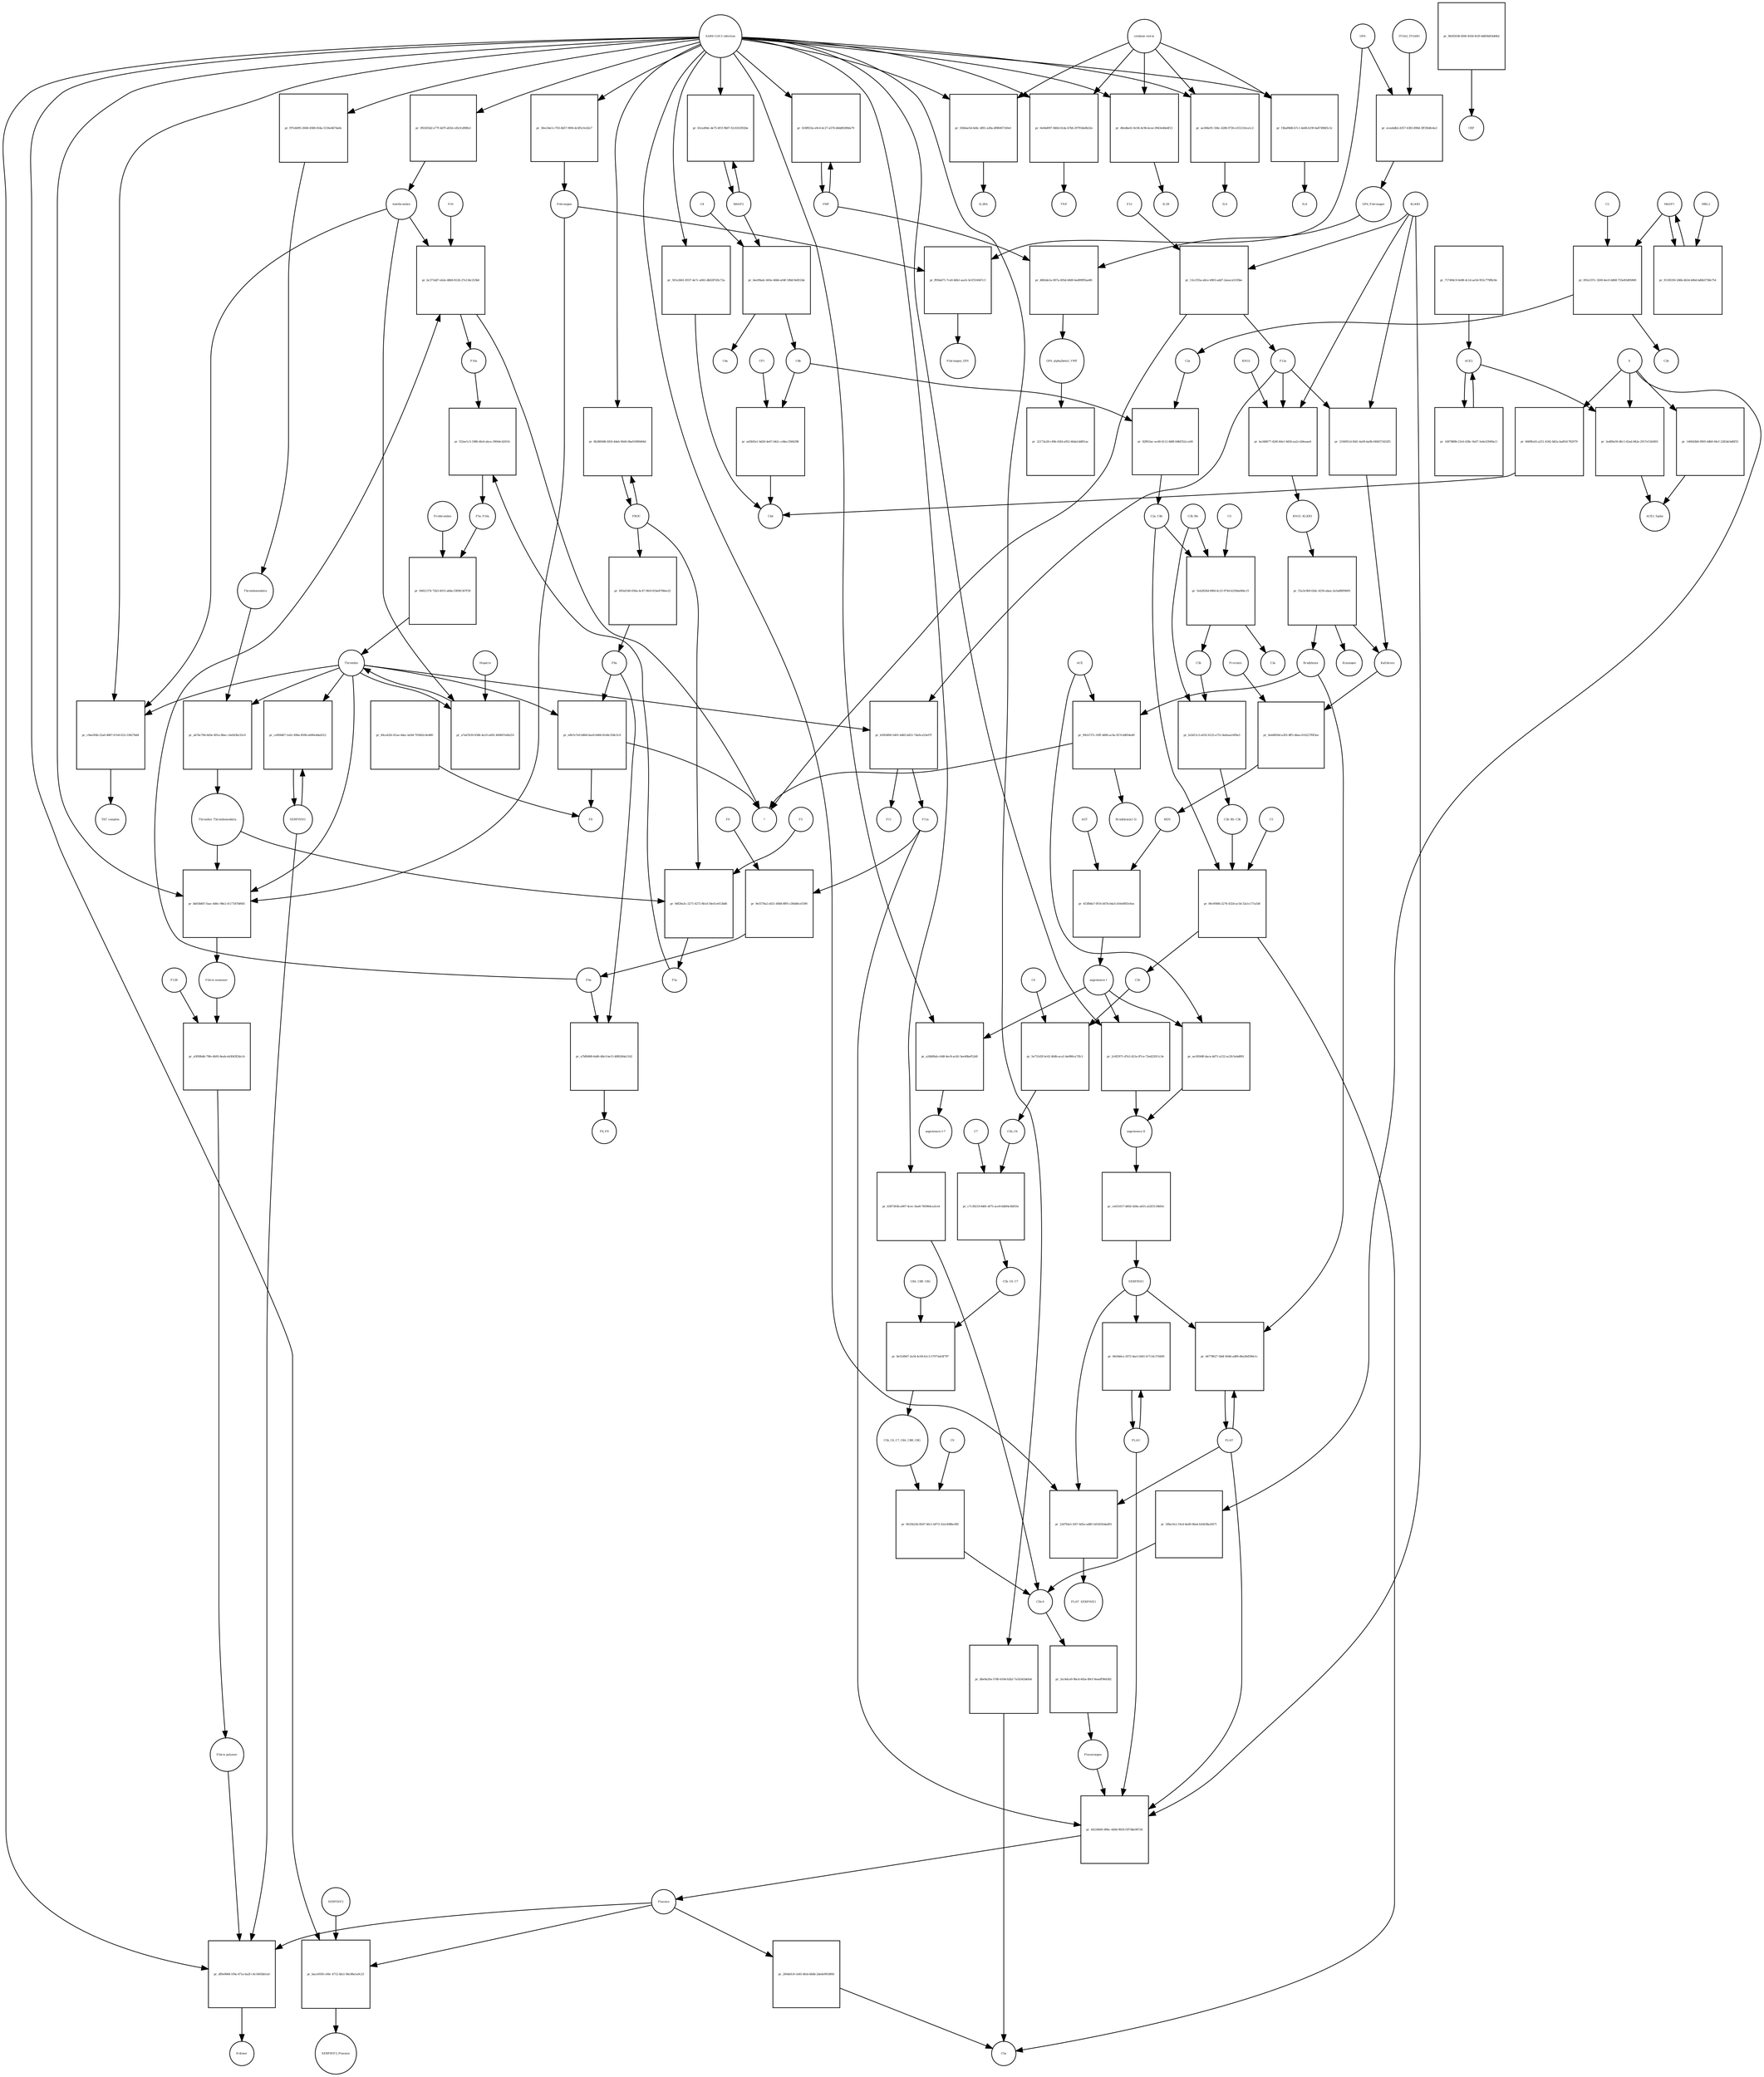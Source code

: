 strict digraph  {
C4b [annotation="", bipartite=0, cls=macromolecule, fontsize=4, label=C4b, shape=circle];
"pr_82ff63ac-ecd0-4112-8d8f-b9bf352cce00" [annotation="", bipartite=1, cls=process, fontsize=4, label="pr_82ff63ac-ecd0-4112-8d8f-b9bf352cce00", shape=square];
C2a [annotation="", bipartite=0, cls=macromolecule, fontsize=4, label=C2a, shape=circle];
C2a_C4b [annotation="", bipartite=0, cls=complex, fontsize=4, label=C2a_C4b, shape=circle];
C3b [annotation="", bipartite=0, cls=macromolecule, fontsize=4, label=C3b, shape=circle];
"pr_fa3d11c5-a032-4125-a751-4a0eaa16f9a3" [annotation="", bipartite=1, cls=process, fontsize=4, label="pr_fa3d11c5-a032-4125-a751-4a0eaa16f9a3", shape=square];
C3b_Bb [annotation="urn_miriam_pubmed_12440962|urn_miriam_brenda_3.4.21.47", bipartite=0, cls=complex, fontsize=4, label=C3b_Bb, shape=circle];
C3b_Bb_C3b [annotation="urn_miriam_pubmed_12440962|urn_miriam_brenda_34.4.21.47", bipartite=0, cls=complex, fontsize=4, label=C3b_Bb_C3b, shape=circle];
"pr_ad3fd5e1-bd26-4e67-b42c-cd4ec3566298" [annotation="", bipartite=1, cls=process, fontsize=4, label="pr_ad3fd5e1-bd26-4e67-b42c-cd4ec3566298", shape=square];
C4d [annotation="", bipartite=0, cls=macromolecule, fontsize=4, label=C4d, shape=circle];
CFI [annotation="urn_miriam_hgnc_HGNC%3A2771", bipartite=0, cls=macromolecule, fontsize=4, label=CFI, shape=circle];
"pr_49ca42fe-81ae-4dac-be9d-703062c8e480" [annotation="", bipartite=1, cls=process, fontsize=4, label="pr_49ca42fe-81ae-4dac-be9d-703062c8e480", shape=square];
F8 [annotation="urn_miriam_hgnc_HGNC%3A3546", bipartite=0, cls=macromolecule, fontsize=4, label=F8, shape=circle];
"pr_092455d2-e77f-4d7f-a83d-cd5cfcd98fa1" [annotation="", bipartite=1, cls=process, fontsize=4, label="pr_092455d2-e77f-4d7f-a83d-cd5cfcd98fa1", shape=square];
Antithrombin [annotation="urn_miriam_hgnc_HGNC%3A775", bipartite=0, cls=macromolecule, fontsize=4, label=Antithrombin, shape=circle];
"SARS-CoV-2 infection" [annotation=urn_miriam_taxonomy_2697049, bipartite=0, cls=phenotype, fontsize=4, label="SARS-CoV-2 infection", shape=circle];
S [annotation="urn_miriam_uniprot_P0DTC2|urn_miriam_uniprot_P59594", bipartite=0, cls=macromolecule, fontsize=4, label=S, shape=circle];
"pr_1400d3b8-9905-4db9-94cf-2383dcbd6f55" [annotation="", bipartite=1, cls="omitted process", fontsize=4, label="pr_1400d3b8-9905-4db9-94cf-2383dcbd6f55", shape=square];
ACE2_Spike [annotation="", bipartite=0, cls=complex, fontsize=4, label=ACE2_Spike, shape=circle];
Bradykinin [annotation="urn_miriam_obo.chebi_CHEBI%3A3165", bipartite=0, cls=macromolecule, fontsize=4, label=Bradykinin, shape=circle];
"pr_99cb737c-03ff-4d06-ac0a-927e3d854ed0" [annotation="", bipartite=1, cls=process, fontsize=4, label="pr_99cb737c-03ff-4d06-ac0a-927e3d854ed0", shape=square];
"Bradykinin(1-5)" [annotation="", bipartite=0, cls=macromolecule, fontsize=4, label="Bradykinin(1-5)", shape=circle];
"?" [annotation="", bipartite=0, cls=macromolecule, fontsize=4, label="?", shape=circle];
ACE [annotation="urn_miriam_hgnc_HGNC%3A2707", bipartite=0, cls=macromolecule, fontsize=4, label=ACE, shape=circle];
ACE2 [annotation="urn_miriam_hgnc_HGNC%3A13557", bipartite=0, cls=macromolecule, fontsize=4, label=ACE2, shape=circle];
"pr_1687888b-23c6-438c-9a07-5e6e53949a11" [annotation="", bipartite=1, cls=process, fontsize=4, label="pr_1687888b-23c6-438c-9a07-5e6e53949a11", shape=square];
"pr_3a489a59-d0c1-42ad-842e-2917e51bf493" [annotation="", bipartite=1, cls=process, fontsize=4, label="pr_3a489a59-d0c1-42ad-842e-2917e51bf493", shape=square];
"pr_717494c9-0e88-4c1d-ae54-953c779f8c8e" [annotation="", bipartite=1, cls=process, fontsize=4, label="pr_717494c9-0e88-4c1d-ae54-953c779f8c8e", shape=square];
"angiotensin I" [annotation="urn_miriam_obo.chebi_CHEBI%3A2718", bipartite=0, cls="simple chemical", fontsize=4, label="angiotensin I", shape=circle];
"pr_a24bf8ab-c648-4ec8-acb5-3ee40bef52d0" [annotation="", bipartite=1, cls=process, fontsize=4, label="pr_a24bf8ab-c648-4ec8-acb5-3ee40bef52d0", shape=square];
"angiotensin I-7" [annotation="urn_miriam_obo.chebi_CHEBI%3A55438", bipartite=0, cls="simple chemical", fontsize=4, label="angiotensin I-7", shape=circle];
"pr_6689fa43-a251-4342-b82a-ba8541782979" [annotation="", bipartite=1, cls=process, fontsize=4, label="pr_6689fa43-a251-4342-b82a-ba8541782979", shape=square];
"pr_5f8ecfe2-19cd-4ed9-96ed-b1b638a2f471" [annotation="", bipartite=1, cls=process, fontsize=4, label="pr_5f8ecfe2-19cd-4ed9-96ed-b1b638a2f471", shape=square];
"C5b-9" [annotation="", bipartite=0, cls=complex, fontsize=4, label="C5b-9", shape=circle];
"pr_9b5f2038-d56f-4556-9cf0-6d836d5440b2" [annotation="", bipartite=1, cls=process, fontsize=4, label="pr_9b5f2038-d56f-4556-9cf0-6d836d5440b2", shape=square];
CRP [annotation="urn_miriam_hgnc_HGNC%3A2367", bipartite=0, cls=macromolecule, fontsize=4, label=CRP, shape=circle];
VWF [annotation="", bipartite=0, cls=macromolecule, fontsize=4, label=VWF, shape=circle];
"pr_618f833a-e9c4-4c27-a576-b8dd9289da79" [annotation="", bipartite=1, cls=process, fontsize=4, label="pr_618f833a-e9c4-4c27-a576-b8dd9289da79", shape=square];
PROC [annotation="urn_miriam_hgnc_HGNC%3A9451", bipartite=0, cls=macromolecule, fontsize=4, label=PROC, shape=circle];
"pr_8b3869d8-fd50-4deb-90d4-0ba91899d04d" [annotation="", bipartite=1, cls=process, fontsize=4, label="pr_8b3869d8-fd50-4deb-90d4-0ba91899d04d", shape=square];
"pr_501e2661-8557-4e7c-a061-db0287d5c72a" [annotation="", bipartite=1, cls=process, fontsize=4, label="pr_501e2661-8557-4e7c-a061-db0287d5c72a", shape=square];
Plasmin [annotation="urn_miriam_hgnc_HGNC%3A9051", bipartite=0, cls=macromolecule, fontsize=4, label=Plasmin, shape=circle];
"pr_bace0595-c84c-4712-bfa1-9bc88a1a9c23" [annotation="", bipartite=1, cls=process, fontsize=4, label="pr_bace0595-c84c-4712-bfa1-9bc88a1a9c23", shape=square];
SERPINF2 [annotation="urn_miriam_hgnc_HGNC%3A9075", bipartite=0, cls=macromolecule, fontsize=4, label=SERPINF2, shape=circle];
SERPINF2_Plasmin [annotation="", bipartite=0, cls=complex, fontsize=4, label=SERPINF2_Plasmin, shape=circle];
"pr_f97eb095-2668-4588-834a-5156e4674a0e" [annotation="", bipartite=1, cls=process, fontsize=4, label="pr_f97eb095-2668-4588-834a-5156e4674a0e", shape=square];
Thrombomodulin [annotation="urn_miriam_hgnc_HGNC%3A11784", bipartite=0, cls=macromolecule, fontsize=4, label=Thrombomodulin, shape=circle];
KLKB1 [annotation=urn_miriam_hgnc_6371, bipartite=0, cls=macromolecule, fontsize=4, label=KLKB1, shape=circle];
"pr_2106951d-f0d1-4a09-ba9b-f468372432f5" [annotation="", bipartite=1, cls=process, fontsize=4, label="pr_2106951d-f0d1-4a09-ba9b-f468372432f5", shape=square];
Kallikrein [annotation=urn_miriam_hgnc_6371, bipartite=0, cls=macromolecule, fontsize=4, label=Kallikrein, shape=circle];
F12a [annotation="urn_miriam_hgnc_HGNC%3A3530", bipartite=0, cls=macromolecule, fontsize=4, label=F12a, shape=circle];
KNG1_KLKB1 [annotation=urn_miriam_pubmed_17598838, bipartite=0, cls=complex, fontsize=4, label=KNG1_KLKB1, shape=circle];
"pr_55a3c0b9-62dc-4250-abaa-2a5a88f09605" [annotation="", bipartite=1, cls=process, fontsize=4, label="pr_55a3c0b9-62dc-4250-abaa-2a5a88f09605", shape=square];
Kininogen [annotation="urn_miriam_hgnc_HGNC%3A6383", bipartite=0, cls=macromolecule, fontsize=4, label=Kininogen, shape=circle];
"pr_6387393b-a907-4cec-9ae8-785964ca3ce4" [annotation="", bipartite=1, cls=process, fontsize=4, label="pr_6387393b-a907-4cec-9ae8-785964ca3ce4", shape=square];
"pr_dbe9a20a-57d0-4184-b2b2-7a1b342defa6" [annotation="", bipartite=1, cls=process, fontsize=4, label="pr_dbe9a20a-57d0-4184-b2b2-7a1b342defa6", shape=square];
C5a [annotation="", bipartite=0, cls=macromolecule, fontsize=4, label=C5a, shape=circle];
PLAT [annotation="urn_miriam_hgnc_HGNC%3A9051", bipartite=0, cls=macromolecule, fontsize=4, label=PLAT, shape=circle];
"pr_44778627-5b6f-4046-ad89-d6a26d590e1c" [annotation="", bipartite=1, cls=process, fontsize=4, label="pr_44778627-5b6f-4046-ad89-d6a26d590e1c", shape=square];
SERPINE1 [annotation="urn_miriam_hgnc_HGNC%3A8593", bipartite=0, cls=macromolecule, fontsize=4, label=SERPINE1, shape=circle];
AGT [annotation="urn_miriam_hgnc_HGNC%3A333", bipartite=0, cls=macromolecule, fontsize=4, label=AGT, shape=circle];
"pr_453fb8a7-0f16-447b-b4a5-d16e6f83c6ea" [annotation="", bipartite=1, cls=process, fontsize=4, label="pr_453fb8a7-0f16-447b-b4a5-d16e6f83c6ea", shape=square];
REN [annotation="urn_miriam_hgnc_HGNC%3A9958", bipartite=0, cls=macromolecule, fontsize=4, label=REN, shape=circle];
C2 [annotation="urn_miriam_hgnc_HGNC%3A1248", bipartite=0, cls=macromolecule, fontsize=4, label=C2, shape=circle];
"pr_091e337c-3269-4ec0-b868-755e85d95869" [annotation="", bipartite=1, cls=process, fontsize=4, label="pr_091e337c-3269-4ec0-b868-755e85d95869", shape=square];
C2b [annotation="", bipartite=0, cls=macromolecule, fontsize=4, label=C2b, shape=circle];
MASP1 [annotation="", bipartite=0, cls=macromolecule, fontsize=4, label=MASP1, shape=circle];
MASP2 [annotation="", bipartite=0, cls=macromolecule, fontsize=4, label=MASP2, shape=circle];
"pr_63ca49dc-de75-4f1f-9b07-f2c6161f02be" [annotation="", bipartite=1, cls=process, fontsize=4, label="pr_63ca49dc-de75-4f1f-9b07-f2c6161f02be", shape=square];
"pr_911f6350-266b-4b54-b06d-bd6b3758e754" [annotation="", bipartite=1, cls=process, fontsize=4, label="pr_911f6350-266b-4b54-b06d-bd6b3758e754", shape=square];
MBL2 [annotation=urn_miriam_hgnc_6902, bipartite=0, cls=macromolecule, fontsize=4, label=MBL2, shape=circle];
F10 [annotation="urn_miriam_hgnc_HGNC%3A3528", bipartite=0, cls=macromolecule, fontsize=4, label=F10, shape=circle];
"pr_bc371dd7-eb2e-48b9-8126-27e134c253b6" [annotation="", bipartite=1, cls=process, fontsize=4, label="pr_bc371dd7-eb2e-48b9-8126-27e134c253b6", shape=square];
F10a [annotation="urn_miriam_hgnc_HGNC%3A3528", bipartite=0, cls=macromolecule, fontsize=4, label=F10a, shape=circle];
F9a [annotation="", bipartite=0, cls=macromolecule, fontsize=4, label=F9a, shape=circle];
C3 [annotation="urn_miriam_hgnc_HGNC%3A1318", bipartite=0, cls=macromolecule, fontsize=4, label=C3, shape=circle];
"pr_5eb2826d-89fd-4c23-9744-b259da06bc15" [annotation="", bipartite=1, cls=process, fontsize=4, label="pr_5eb2826d-89fd-4c23-9744-b259da06bc15", shape=square];
C3a [annotation="", bipartite=0, cls=macromolecule, fontsize=4, label=C3a, shape=circle];
Prorenin [annotation="", bipartite=0, cls=macromolecule, fontsize=4, label=Prorenin, shape=circle];
"pr_0a44859d-a303-4ff5-bbea-616227f0f3ee" [annotation="", bipartite=1, cls=process, fontsize=4, label="pr_0a44859d-a303-4ff5-bbea-616227f0f3ee", shape=square];
F8a [annotation="urn_miriam_hgnc_HGNC%3A3546", bipartite=0, cls=macromolecule, fontsize=4, label=F8a, shape=circle];
"pr_e8b7e7e0-b80d-4aa9-b066-81d4c358c5c9" [annotation="", bipartite=1, cls=process, fontsize=4, label="pr_e8b7e7e0-b80d-4aa9-b066-81d4c358c5c9", shape=square];
Thrombin [annotation="urn_miriam_hgnc_HGNC%3A3535", bipartite=0, cls=macromolecule, fontsize=4, label=Thrombin, shape=circle];
"pr_a7ab7b39-4586-4a10-a692-449607e6b210" [annotation="", bipartite=1, cls=process, fontsize=4, label="pr_a7ab7b39-4586-4a10-a692-449607e6b210", shape=square];
Heparin [annotation="urn_miriam_pubmed_708377|urn_miriam_obo.chebi_CHEBI%3A28304", bipartite=0, cls="simple chemical", fontsize=4, label=Heparin, shape=circle];
"pr_ae18568f-daca-4d71-a122-ac2fc5ebd891" [annotation="", bipartite=1, cls=process, fontsize=4, label="pr_ae18568f-daca-4d71-a122-ac2fc5ebd891", shape=square];
"angiotensin II" [annotation="urn_miriam_obo.chebi_CHEBI%3A2718", bipartite=0, cls="simple chemical", fontsize=4, label="angiotensin II", shape=circle];
PLAU [annotation="", bipartite=0, cls=macromolecule, fontsize=4, label=PLAU, shape=circle];
"pr_6fe04dce-2072-4ae3-bf41-b7114c374400" [annotation="", bipartite=1, cls=process, fontsize=4, label="pr_6fe04dce-2072-4ae3-bf41-b7114c374400", shape=square];
F12 [annotation="urn_miriam_hgnc_HGNC%3A3530", bipartite=0, cls=macromolecule, fontsize=4, label=F12, shape=circle];
"pr_13ccf55a-a8ce-4903-add7-2aeaca5195be" [annotation="", bipartite=1, cls=process, fontsize=4, label="pr_13ccf55a-a8ce-4903-add7-2aeaca5195be", shape=square];
"pr_b5954f60-5d01-4d65-bd51-74a9ca33e07f" [annotation="", bipartite=1, cls=process, fontsize=4, label="pr_b5954f60-5d01-4d65-bd51-74a9ca33e07f", shape=square];
F11 [annotation="urn_miriam_hgnc_HGNC%3A3529", bipartite=0, cls=macromolecule, fontsize=4, label=F11, shape=circle];
F11a [annotation="urn_miriam_hgnc_HGNC%3A3529", bipartite=0, cls=macromolecule, fontsize=4, label=F11a, shape=circle];
C4 [annotation="", bipartite=0, cls=macromolecule, fontsize=4, label=C4, shape=circle];
"pr_6ee09adc-665e-46b6-a04f-18bfc9e851bb" [annotation="", bipartite=1, cls=process, fontsize=4, label="pr_6ee09adc-665e-46b6-a04f-18bfc9e851bb", shape=square];
C4a [annotation="", bipartite=0, cls=macromolecule, fontsize=4, label=C4a, shape=circle];
"pr_22d7f4a5-2f47-4d5e-ad80-5d18292dad93" [annotation="", bipartite=1, cls=process, fontsize=4, label="pr_22d7f4a5-2f47-4d5e-ad80-5d18292dad93", shape=square];
PLAT_SERPINE1 [annotation=urn_miriam_pubmed_22449964, bipartite=0, cls=complex, fontsize=4, label=PLAT_SERPINE1, shape=circle];
"pr_a7bfb968-6a86-48e3-be13-48f6264a1162" [annotation="", bipartite=1, cls=process, fontsize=4, label="pr_a7bfb968-6a86-48e3-be13-48f6264a1162", shape=square];
F8_F9 [annotation=urn_miriam_pubmed_22471307, bipartite=0, cls=complex, fontsize=4, label=F8_F9, shape=circle];
"pr_f32ee1c5-1980-4fe4-abca-39044c4201fc" [annotation="", bipartite=1, cls=process, fontsize=4, label="pr_f32ee1c5-1980-4fe4-abca-39044c4201fc", shape=square];
F5a [annotation="urn_miriam_hgnc_HGNC%3A3542", bipartite=0, cls=macromolecule, fontsize=4, label=F5a, shape=circle];
F5a_F10a [annotation=urn_miriam_pubmed_2303476, bipartite=0, cls=complex, fontsize=4, label=F5a_F10a, shape=circle];
F5 [annotation="urn_miriam_hgnc_HGNC%3A3541", bipartite=0, cls=macromolecule, fontsize=4, label=F5, shape=circle];
"pr_9df26a3c-2271-4272-8b1d-54e5ce012bd6" [annotation="", bipartite=1, cls=process, fontsize=4, label="pr_9df26a3c-2271-4272-8b1d-54e5ce012bd6", shape=square];
Thrombin_Thrombomodulin [annotation="urn_miriam_pubmed_6282863|urn_miriam_taxonomy_9986", bipartite=0, cls=complex, fontsize=4, label=Thrombin_Thrombomodulin, shape=circle];
SERPINH1 [annotation="urn_miriam_hgnc_HGNC%3A1546", bipartite=0, cls=macromolecule, fontsize=4, label=SERPINH1, shape=circle];
"pr_cef69d67-1eb1-496a-859b-a600e4dad312" [annotation="", bipartite=1, cls=process, fontsize=4, label="pr_cef69d67-1eb1-496a-859b-a600e4dad312", shape=square];
Fibrinogen [annotation=urn_miriam_pubmed_19296670, bipartite=0, cls=complex, fontsize=4, label=Fibrinogen, shape=circle];
"pr_bb03b847-faac-4d6c-98e2-4117347bf665" [annotation="", bipartite=1, cls=process, fontsize=4, label="pr_bb03b847-faac-4d6c-98e2-4117347bf665", shape=square];
"Fibrin monomer" [annotation="", bipartite=0, cls=macromolecule, fontsize=4, label="Fibrin monomer", shape=circle];
C5 [annotation="urn_miriam_hgnc_HGNC%3A1331", bipartite=0, cls=macromolecule, fontsize=4, label=C5, shape=circle];
"pr_06c0f40b-2276-432d-ac5d-32a1c171a54f" [annotation="", bipartite=1, cls=process, fontsize=4, label="pr_06c0f40b-2276-432d-ac5d-32a1c171a54f", shape=square];
C5b [annotation="", bipartite=0, cls=macromolecule, fontsize=4, label=C5b, shape=circle];
"pr_5e731d3f-bc62-40db-aca1-be080ca72fc1" [annotation="", bipartite=1, cls=process, fontsize=4, label="pr_5e731d3f-bc62-40db-aca1-be080ca72fc1", shape=square];
C6 [annotation="urn_miriam_hgnc_HGNC%3A1339", bipartite=0, cls=macromolecule, fontsize=4, label=C6, shape=circle];
C5b_C6 [annotation="", bipartite=0, cls=complex, fontsize=4, label=C5b_C6, shape=circle];
"pr_c7c39219-8481-4f75-ace9-6d0f4c0bf55e" [annotation="", bipartite=1, cls=process, fontsize=4, label="pr_c7c39219-8481-4f75-ace9-6d0f4c0bf55e", shape=square];
C7 [annotation="urn_miriam_hgnc_HGNC%3A1346", bipartite=0, cls=macromolecule, fontsize=4, label=C7, shape=circle];
C5b_C6_C7 [annotation=urn_miriam_pubmed_28630159, bipartite=0, cls=complex, fontsize=4, label=C5b_C6_C7, shape=circle];
"pr_8e51d9d7-2a34-4c04-b1c3-57073ab3f797" [annotation="", bipartite=1, cls=process, fontsize=4, label="pr_8e51d9d7-2a34-4c04-b1c3-57073ab3f797", shape=square];
C8A_C8B_C8G [annotation="", bipartite=0, cls=complex, fontsize=4, label=C8A_C8B_C8G, shape=circle];
C5b_C6_C7_C8A_C8B_C8G [annotation=urn_miriam_pubmed_28630159, bipartite=0, cls=complex, fontsize=4, label=C5b_C6_C7_C8A_C8B_C8G, shape=circle];
"pr_0633b22b-85d7-46c1-b973-32a1498bc085" [annotation="", bipartite=1, cls=process, fontsize=4, label="pr_0633b22b-85d7-46c1-b973-32a1498bc085", shape=square];
C9 [annotation="urn_miriam_hgnc_HGNC%3A1358", bipartite=0, cls=macromolecule, fontsize=4, label=C9, shape=circle];
"pr_2c6f2971-d7e2-421a-87ca-72ed22011c3e" [annotation="", bipartite=1, cls=process, fontsize=4, label="pr_2c6f2971-d7e2-421a-87ca-72ed22011c3e", shape=square];
"pr_d0edbe41-8c04-4c9b-bcee-0943e4bb4f13" [annotation="", bipartite=1, cls=process, fontsize=4, label="pr_d0edbe41-8c04-4c9b-bcee-0943e4bb4f13", shape=square];
IL1B [annotation=urn_miriam_hgnc_5992, bipartite=0, cls=macromolecule, fontsize=4, label=IL1B, shape=circle];
"cytokine storm" [annotation=urn_miriam_pubmed_2504360, bipartite=0, cls=phenotype, fontsize=4, label="cytokine storm", shape=circle];
"pr_3fee34e3-c703-4b57-90f4-dc4f5c0cd2e7" [annotation="", bipartite=1, cls=process, fontsize=4, label="pr_3fee34e3-c703-4b57-90f4-dc4f5c0cd2e7", shape=square];
"pr_ae384e91-184c-4286-9726-e551216ca1c2" [annotation="", bipartite=1, cls=process, fontsize=4, label="pr_ae384e91-184c-4286-9726-e551216ca1c2", shape=square];
IL6 [annotation=urn_miriam_hgnc_6018, bipartite=0, cls=macromolecule, fontsize=4, label=IL6, shape=circle];
"pr_f3ba89d8-b7c1-4e68-b19f-6a8749bf5c3c" [annotation="", bipartite=1, cls=process, fontsize=4, label="pr_f3ba89d8-b7c1-4e68-b19f-6a8749bf5c3c", shape=square];
IL8 [annotation="urn_miriam_hgnc_HGNC%3A6025", bipartite=0, cls=macromolecule, fontsize=4, label=IL8, shape=circle];
"pr_03b6ae5d-4d4c-4f81-a28a-df86067160e1" [annotation="", bipartite=1, cls=process, fontsize=4, label="pr_03b6ae5d-4d4c-4f81-a28a-df86067160e1", shape=square];
IL2RA [annotation="urn_miriam_hgnc_HGNC%3A6008", bipartite=0, cls=macromolecule, fontsize=4, label=IL2RA, shape=circle];
Plasminogen [annotation="urn_miriam_hgnc_HGNC%3A9071", bipartite=0, cls=macromolecule, fontsize=4, label=Plasminogen, shape=circle];
"pr_44234665-89bc-440d-9920-f3f7dbe96726" [annotation="", bipartite=1, cls=process, fontsize=4, label="pr_44234665-89bc-440d-9920-f3f7dbe96726", shape=square];
"pr_c9ae5f4b-22a0-4867-b7e8-021c19427bd4" [annotation="", bipartite=1, cls=process, fontsize=4, label="pr_c9ae5f4b-22a0-4867-b7e8-021c19427bd4", shape=square];
"TAT complex" [annotation=urn_miriam_pubmed_22930518, bipartite=0, cls=complex, fontsize=4, label="TAT complex", shape=circle];
Prothrombin [annotation="urn_miriam_hgnc_HGNC%3A3535", bipartite=0, cls=macromolecule, fontsize=4, label=Prothrombin, shape=circle];
"pr_00621374-72b3-4915-a8da-f3f081367f39" [annotation="", bipartite=1, cls=process, fontsize=4, label="pr_00621374-72b3-4915-a8da-f3f081367f39", shape=square];
"pr_693af340-656a-4c47-9fe9-81be8768ee22" [annotation="", bipartite=1, cls=process, fontsize=4, label="pr_693af340-656a-4c47-9fe9-81be8768ee22", shape=square];
"pr_ce631017-d602-428a-a815-a52f3119b05c" [annotation="", bipartite=1, cls=process, fontsize=4, label="pr_ce631017-d602-428a-a815-a52f3119b05c", shape=square];
"pr_ab7bc784-bd3e-491a-8bec-c6efd3bc55c0" [annotation="", bipartite=1, cls=process, fontsize=4, label="pr_ab7bc784-bd3e-491a-8bec-c6efd3bc55c0", shape=square];
F9 [annotation="urn_miriam_hgnc_HGNC%3A35531", bipartite=0, cls=macromolecule, fontsize=4, label=F9, shape=circle];
"pr_9e5570a2-a021-40b8-8ff0-c26b48ce5590" [annotation="", bipartite=1, cls=process, fontsize=4, label="pr_9e5570a2-a021-40b8-8ff0-c26b48ce5590", shape=square];
"pr_ba348677-426f-40e1-9d56-ea2ccb9eaae4" [annotation="", bipartite=1, cls=process, fontsize=4, label="pr_ba348677-426f-40e1-9d56-ea2ccb9eaae4", shape=square];
KNG1 [annotation="urn_miriam_hgnc.symbol_6383", bipartite=0, cls=macromolecule, fontsize=4, label=KNG1, shape=circle];
"pr_3a14dca9-9bcd-445a-89cf-8eaeff964382" [annotation="", bipartite=1, cls=process, fontsize=4, label="pr_3a14dca9-9bcd-445a-89cf-8eaeff964382", shape=square];
"pr_260defc8-cb45-4feb-b8db-2dede9934f60" [annotation="", bipartite=1, cls=process, fontsize=4, label="pr_260defc8-cb45-4feb-b8db-2dede9934f60", shape=square];
"pr_0e64d097-9d0d-41da-b7b6-29793de8b32e" [annotation="", bipartite=1, cls=process, fontsize=4, label="pr_0e64d097-9d0d-41da-b7b6-29793de8b32e", shape=square];
TNF [annotation=urn_miriam_hgnc_11892, bipartite=0, cls=macromolecule, fontsize=4, label=TNF, shape=circle];
"pr_a5f00b4b-79fe-4b93-8eab-eb3043f2dccb" [annotation="", bipartite=1, cls=process, fontsize=4, label="pr_a5f00b4b-79fe-4b93-8eab-eb3043f2dccb", shape=square];
"Fibrin polymer" [annotation="", bipartite=0, cls=macromolecule, fontsize=4, label="Fibrin polymer", shape=circle];
F13B [annotation="", bipartite=0, cls=macromolecule, fontsize=4, label=F13B, shape=circle];
"pr_df0e9668-1f9a-471a-ba2f-c4c5465bb1a0" [annotation="", bipartite=1, cls=process, fontsize=4, label="pr_df0e9668-1f9a-471a-ba2f-c4c5465bb1a0", shape=square];
"D-dimer" [annotation=urn_miriam_pubmed_19008457, bipartite=0, cls=macromolecule, fontsize=4, label="D-dimer", shape=circle];
GP6_alpha2beta1_VWF [annotation="", bipartite=0, cls=complex, fontsize=4, label=GP6_alpha2beta1_VWF, shape=circle];
"pr_22173e28-c49b-43fd-a952-46da1ddf61ac" [annotation="", bipartite=1, cls="omitted process", fontsize=4, label="pr_22173e28-c49b-43fd-a952-46da1ddf61ac", shape=square];
GP6 [annotation=urn_miriam_hgnc_14388, bipartite=0, cls=macromolecule, fontsize=4, label=GP6, shape=circle];
"pr_eceabdb2-d357-4383-898d-3ff1fb4fe4a3" [annotation="", bipartite=1, cls=process, fontsize=4, label="pr_eceabdb2-d357-4383-898d-3ff1fb4fe4a3", shape=square];
ITGA2_ITGAB1 [annotation="urn_miriam_intact_EBI-16428357", bipartite=0, cls=complex, fontsize=4, label=ITGA2_ITGAB1, shape=circle];
GP6_Fibrinogen [annotation="", bipartite=0, cls=complex, fontsize=4, label=GP6_Fibrinogen, shape=circle];
"pr_48b5de1a-007a-495d-b9d9-bed99f95ae80" [annotation="", bipartite=1, cls=process, fontsize=4, label="pr_48b5de1a-007a-495d-b9d9-bed99f95ae80", shape=square];
"pr_ff00a671-7ce0-46b1-aacb-3e1f316047c3" [annotation="", bipartite=1, cls=process, fontsize=4, label="pr_ff00a671-7ce0-46b1-aacb-3e1f316047c3", shape=square];
Fibrinogen_GP6 [annotation=urn_miriam_pubmed_19296670, bipartite=0, cls=complex, fontsize=4, label=Fibrinogen_GP6, shape=circle];
C4b -> "pr_82ff63ac-ecd0-4112-8d8f-b9bf352cce00"  [annotation="", interaction_type=consumption];
C4b -> "pr_ad3fd5e1-bd26-4e67-b42c-cd4ec3566298"  [annotation="", interaction_type=consumption];
"pr_82ff63ac-ecd0-4112-8d8f-b9bf352cce00" -> C2a_C4b  [annotation="", interaction_type=production];
C2a -> "pr_82ff63ac-ecd0-4112-8d8f-b9bf352cce00"  [annotation="", interaction_type=consumption];
C2a_C4b -> "pr_5eb2826d-89fd-4c23-9744-b259da06bc15"  [annotation=urn_miriam_pubmed_12440962, interaction_type=catalysis];
C2a_C4b -> "pr_06c0f40b-2276-432d-ac5d-32a1c171a54f"  [annotation=urn_miriam_pubmed_28630159, interaction_type=catalysis];
C3b -> "pr_fa3d11c5-a032-4125-a751-4a0eaa16f9a3"  [annotation="", interaction_type=consumption];
"pr_fa3d11c5-a032-4125-a751-4a0eaa16f9a3" -> C3b_Bb_C3b  [annotation="", interaction_type=production];
C3b_Bb -> "pr_fa3d11c5-a032-4125-a751-4a0eaa16f9a3"  [annotation="", interaction_type=consumption];
C3b_Bb -> "pr_5eb2826d-89fd-4c23-9744-b259da06bc15"  [annotation=urn_miriam_pubmed_12440962, interaction_type=catalysis];
C3b_Bb_C3b -> "pr_06c0f40b-2276-432d-ac5d-32a1c171a54f"  [annotation=urn_miriam_pubmed_28630159, interaction_type=catalysis];
"pr_ad3fd5e1-bd26-4e67-b42c-cd4ec3566298" -> C4d  [annotation="", interaction_type=production];
CFI -> "pr_ad3fd5e1-bd26-4e67-b42c-cd4ec3566298"  [annotation=urn_miriam_pubmed_19362461, interaction_type=catalysis];
"pr_49ca42fe-81ae-4dac-be9d-703062c8e480" -> F8  [annotation="", interaction_type=production];
"pr_092455d2-e77f-4d7f-a83d-cd5cfcd98fa1" -> Antithrombin  [annotation="", interaction_type=production];
Antithrombin -> "pr_bc371dd7-eb2e-48b9-8126-27e134c253b6"  [annotation="urn_miriam_pubmed_11551226|urn_miriam_pubmed_15853774", interaction_type=inhibition];
Antithrombin -> "pr_a7ab7b39-4586-4a10-a692-449607e6b210"  [annotation=urn_miriam_pubmed_15853774, interaction_type=inhibition];
Antithrombin -> "pr_c9ae5f4b-22a0-4867-b7e8-021c19427bd4"  [annotation="", interaction_type=consumption];
"SARS-CoV-2 infection" -> "pr_092455d2-e77f-4d7f-a83d-cd5cfcd98fa1"  [annotation=urn_miriam_pubmed_32302438, interaction_type="necessary stimulation"];
"SARS-CoV-2 infection" -> "pr_a24bf8ab-c648-4ec8-acb5-3ee40bef52d0"  [annotation=urn_miriam_pubmed_23392115, interaction_type=inhibition];
"SARS-CoV-2 infection" -> "pr_618f833a-e9c4-4c27-a576-b8dd9289da79"  [annotation=urn_miriam_pubmed_32367170, interaction_type="necessary stimulation"];
"SARS-CoV-2 infection" -> "pr_8b3869d8-fd50-4deb-90d4-0ba91899d04d"  [annotation=urn_miriam_pubmed_32302438, interaction_type="necessary stimulation"];
"SARS-CoV-2 infection" -> "pr_501e2661-8557-4e7c-a061-db0287d5c72a"  [annotation=urn_miriam_pubmed_32299776, interaction_type=stimulation];
"SARS-CoV-2 infection" -> "pr_bace0595-c84c-4712-bfa1-9bc88a1a9c23"  [annotation="urn_miriam_pubmed_2437112|urn_miriam_doi_10.1101%2F2020.04.25.20077842", interaction_type=stimulation];
"SARS-CoV-2 infection" -> "pr_f97eb095-2668-4588-834a-5156e4674a0e"  [annotation="urn_miriam_doi_10.1101%2F2020.04.25.20077842", interaction_type="necessary stimulation"];
"SARS-CoV-2 infection" -> "pr_6387393b-a907-4cec-9ae8-785964ca3ce4"  [annotation=urn_miriam_pmc_PMC7260598, interaction_type="necessary stimulation"];
"SARS-CoV-2 infection" -> "pr_dbe9a20a-57d0-4184-b2b2-7a1b342defa6"  [annotation=urn_miriam_pmc_PMC7260598, interaction_type="necessary stimulation"];
"SARS-CoV-2 infection" -> "pr_63ca49dc-de75-4f1f-9b07-f2c6161f02be"  [annotation="urn_miriam_pubmed_11290788|urn_miriam_pubmed_32299776", interaction_type=stimulation];
"SARS-CoV-2 infection" -> "pr_22d7f4a5-2f47-4d5e-ad80-5d18292dad93"  [annotation="urn_miriam_pubmed_22449964|urn_miriam_doi_10.1101%2F2020.04.25.20077842", interaction_type="necessary stimulation"];
"SARS-CoV-2 infection" -> "pr_bb03b847-faac-4d6c-98e2-4117347bf665"  [annotation="urn_miriam_pubmed_6282863|urn_miriam_pubmed_28228446|urn_miriam_pubmed_2117226", interaction_type="necessary stimulation"];
"SARS-CoV-2 infection" -> "pr_2c6f2971-d7e2-421a-87ca-72ed22011c3e"  [annotation=urn_miriam_pubmed_32048163, interaction_type=catalysis];
"SARS-CoV-2 infection" -> "pr_d0edbe41-8c04-4c9b-bcee-0943e4bb4f13"  [annotation=urn_miriam_pubmed_32171193, interaction_type=stimulation];
"SARS-CoV-2 infection" -> "pr_3fee34e3-c703-4b57-90f4-dc4f5c0cd2e7"  [annotation="", interaction_type=consumption];
"SARS-CoV-2 infection" -> "pr_ae384e91-184c-4286-9726-e551216ca1c2"  [annotation=urn_miriam_pubmed_32286245, interaction_type=stimulation];
"SARS-CoV-2 infection" -> "pr_f3ba89d8-b7c1-4e68-b19f-6a8749bf5c3c"  [annotation=urn_miriam_pubmed_32286245, interaction_type=stimulation];
"SARS-CoV-2 infection" -> "pr_03b6ae5d-4d4c-4f81-a28a-df86067160e1"  [annotation=urn_miriam_pubmed_32286245, interaction_type=stimulation];
"SARS-CoV-2 infection" -> "pr_c9ae5f4b-22a0-4867-b7e8-021c19427bd4"  [annotation="urn_miriam_pubmed_22930518|urn_miriam_doi_10.1101%2F2020.04.25.20077842", interaction_type="necessary stimulation"];
"SARS-CoV-2 infection" -> "pr_0e64d097-9d0d-41da-b7b6-29793de8b32e"  [annotation=urn_miriam_pubmed_32504360, interaction_type=stimulation];
"SARS-CoV-2 infection" -> "pr_df0e9668-1f9a-471a-ba2f-c4c5465bb1a0"  [annotation="urn_miriam_pubmed_29096812|urn_miriam_pubmed_10574983|urn_miriam_pubmed_32172226", interaction_type="necessary stimulation"];
S -> "pr_1400d3b8-9905-4db9-94cf-2383dcbd6f55"  [annotation="", interaction_type=consumption];
S -> "pr_3a489a59-d0c1-42ad-842e-2917e51bf493"  [annotation="", interaction_type=consumption];
S -> "pr_6689fa43-a251-4342-b82a-ba8541782979"  [annotation="", interaction_type=consumption];
S -> "pr_5f8ecfe2-19cd-4ed9-96ed-b1b638a2f471"  [annotation="", interaction_type=consumption];
"pr_1400d3b8-9905-4db9-94cf-2383dcbd6f55" -> ACE2_Spike  [annotation="", interaction_type=production];
Bradykinin -> "pr_99cb737c-03ff-4d06-ac0a-927e3d854ed0"  [annotation="", interaction_type=consumption];
Bradykinin -> "pr_44778627-5b6f-4046-ad89-d6a26d590e1c"  [annotation="urn_miriam_pubmed_10373228|urn_miriam_pubmed_2769655", interaction_type=catalysis];
"pr_99cb737c-03ff-4d06-ac0a-927e3d854ed0" -> "Bradykinin(1-5)"  [annotation="", interaction_type=production];
"pr_99cb737c-03ff-4d06-ac0a-927e3d854ed0" -> "?"  [annotation="", interaction_type=production];
ACE -> "pr_99cb737c-03ff-4d06-ac0a-927e3d854ed0"  [annotation=urn_miriam_pubmed_10969042, interaction_type=catalysis];
ACE -> "pr_ae18568f-daca-4d71-a122-ac2fc5ebd891"  [annotation="urn_miriam_taxonomy_9606|urn_miriam_pubmed_190881|urn_miriam_pubmed_10969042", interaction_type=catalysis];
ACE2 -> "pr_1687888b-23c6-438c-9a07-5e6e53949a11"  [annotation="", interaction_type=consumption];
ACE2 -> "pr_3a489a59-d0c1-42ad-842e-2917e51bf493"  [annotation="", interaction_type=consumption];
"pr_1687888b-23c6-438c-9a07-5e6e53949a11" -> ACE2  [annotation="", interaction_type=production];
"pr_3a489a59-d0c1-42ad-842e-2917e51bf493" -> ACE2_Spike  [annotation="", interaction_type=production];
"pr_717494c9-0e88-4c1d-ae54-953c779f8c8e" -> ACE2  [annotation="", interaction_type=production];
"angiotensin I" -> "pr_a24bf8ab-c648-4ec8-acb5-3ee40bef52d0"  [annotation="", interaction_type=consumption];
"angiotensin I" -> "pr_ae18568f-daca-4d71-a122-ac2fc5ebd891"  [annotation="", interaction_type=consumption];
"angiotensin I" -> "pr_2c6f2971-d7e2-421a-87ca-72ed22011c3e"  [annotation="", interaction_type=consumption];
"pr_a24bf8ab-c648-4ec8-acb5-3ee40bef52d0" -> "angiotensin I-7"  [annotation="", interaction_type=production];
"pr_6689fa43-a251-4342-b82a-ba8541782979" -> C4d  [annotation="", interaction_type=production];
"pr_5f8ecfe2-19cd-4ed9-96ed-b1b638a2f471" -> "C5b-9"  [annotation="", interaction_type=production];
"C5b-9" -> "pr_3a14dca9-9bcd-445a-89cf-8eaeff964382"  [annotation="", interaction_type=consumption];
"pr_9b5f2038-d56f-4556-9cf0-6d836d5440b2" -> CRP  [annotation="", interaction_type=production];
VWF -> "pr_618f833a-e9c4-4c27-a576-b8dd9289da79"  [annotation="", interaction_type=consumption];
VWF -> "pr_48b5de1a-007a-495d-b9d9-bed99f95ae80"  [annotation="", interaction_type=consumption];
"pr_618f833a-e9c4-4c27-a576-b8dd9289da79" -> VWF  [annotation="", interaction_type=production];
PROC -> "pr_8b3869d8-fd50-4deb-90d4-0ba91899d04d"  [annotation="", interaction_type=consumption];
PROC -> "pr_9df26a3c-2271-4272-8b1d-54e5ce012bd6"  [annotation="urn_miriam_pubmed_6282863|urn_miriam_pubmed_6572921|urn_miriam_pubmed_2322551", interaction_type=inhibition];
PROC -> "pr_693af340-656a-4c47-9fe9-81be8768ee22"  [annotation="", interaction_type=consumption];
"pr_8b3869d8-fd50-4deb-90d4-0ba91899d04d" -> PROC  [annotation="", interaction_type=production];
"pr_501e2661-8557-4e7c-a061-db0287d5c72a" -> C4d  [annotation="", interaction_type=production];
Plasmin -> "pr_bace0595-c84c-4712-bfa1-9bc88a1a9c23"  [annotation="", interaction_type=consumption];
Plasmin -> "pr_260defc8-cb45-4feb-b8db-2dede9934f60"  [annotation="urn_miriam_pubmed_27077125|urn_miriam_taxonomy_10090", interaction_type="necessary stimulation"];
Plasmin -> "pr_df0e9668-1f9a-471a-ba2f-c4c5465bb1a0"  [annotation="urn_miriam_pubmed_29096812|urn_miriam_pubmed_10574983|urn_miriam_pubmed_32172226", interaction_type=catalysis];
"pr_bace0595-c84c-4712-bfa1-9bc88a1a9c23" -> SERPINF2_Plasmin  [annotation="", interaction_type=production];
SERPINF2 -> "pr_bace0595-c84c-4712-bfa1-9bc88a1a9c23"  [annotation="", interaction_type=consumption];
"pr_f97eb095-2668-4588-834a-5156e4674a0e" -> Thrombomodulin  [annotation="", interaction_type=production];
Thrombomodulin -> "pr_ab7bc784-bd3e-491a-8bec-c6efd3bc55c0"  [annotation="", interaction_type=consumption];
KLKB1 -> "pr_2106951d-f0d1-4a09-ba9b-f468372432f5"  [annotation="", interaction_type=consumption];
KLKB1 -> "pr_13ccf55a-a8ce-4903-add7-2aeaca5195be"  [annotation=urn_miriam_pubmed_21304106, interaction_type=catalysis];
KLKB1 -> "pr_44234665-89bc-440d-9920-f3f7dbe96726"  [annotation=urn_miriam_pubmed_3850647, interaction_type=catalysis];
KLKB1 -> "pr_ba348677-426f-40e1-9d56-ea2ccb9eaae4"  [annotation="", interaction_type=consumption];
"pr_2106951d-f0d1-4a09-ba9b-f468372432f5" -> Kallikrein  [annotation="", interaction_type=production];
Kallikrein -> "pr_0a44859d-a303-4ff5-bbea-616227f0f3ee"  [annotation=urn_miriam_pubmed_12793984, interaction_type=catalysis];
F12a -> "pr_2106951d-f0d1-4a09-ba9b-f468372432f5"  [annotation=urn_miriam_pubmed_21304106, interaction_type=catalysis];
F12a -> "pr_b5954f60-5d01-4d65-bd51-74a9ca33e07f"  [annotation="", interaction_type=consumption];
F12a -> "pr_ba348677-426f-40e1-9d56-ea2ccb9eaae4"  [annotation=urn_miriam_pubmed_7944388, interaction_type=catalysis];
KNG1_KLKB1 -> "pr_55a3c0b9-62dc-4250-abaa-2a5a88f09605"  [annotation=urn_miriam_isbn_9781482204049, interaction_type=catalysis];
"pr_55a3c0b9-62dc-4250-abaa-2a5a88f09605" -> Kininogen  [annotation="", interaction_type=production];
"pr_55a3c0b9-62dc-4250-abaa-2a5a88f09605" -> Bradykinin  [annotation="", interaction_type=production];
"pr_55a3c0b9-62dc-4250-abaa-2a5a88f09605" -> Kallikrein  [annotation="", interaction_type=production];
"pr_6387393b-a907-4cec-9ae8-785964ca3ce4" -> "C5b-9"  [annotation="", interaction_type=production];
"pr_dbe9a20a-57d0-4184-b2b2-7a1b342defa6" -> C5a  [annotation="", interaction_type=production];
PLAT -> "pr_44778627-5b6f-4046-ad89-d6a26d590e1c"  [annotation="", interaction_type=consumption];
PLAT -> "pr_22d7f4a5-2f47-4d5e-ad80-5d18292dad93"  [annotation="", interaction_type=consumption];
PLAT -> "pr_44234665-89bc-440d-9920-f3f7dbe96726"  [annotation=urn_miriam_pubmed_3850647, interaction_type=catalysis];
"pr_44778627-5b6f-4046-ad89-d6a26d590e1c" -> PLAT  [annotation="", interaction_type=production];
SERPINE1 -> "pr_44778627-5b6f-4046-ad89-d6a26d590e1c"  [annotation="urn_miriam_pubmed_10373228|urn_miriam_pubmed_2769655", interaction_type=inhibition];
SERPINE1 -> "pr_6fe04dce-2072-4ae3-bf41-b7114c374400"  [annotation=urn_miriam_pubmed_21199867, interaction_type=inhibition];
SERPINE1 -> "pr_22d7f4a5-2f47-4d5e-ad80-5d18292dad93"  [annotation="", interaction_type=consumption];
AGT -> "pr_453fb8a7-0f16-447b-b4a5-d16e6f83c6ea"  [annotation="", interaction_type=consumption];
"pr_453fb8a7-0f16-447b-b4a5-d16e6f83c6ea" -> "angiotensin I"  [annotation="", interaction_type=production];
REN -> "pr_453fb8a7-0f16-447b-b4a5-d16e6f83c6ea"  [annotation="urn_miriam_pubmed_10585461|urn_miriam_pubmed_30934934|urn_miriam_pubmed_6172448|urn_miriam_taxonomy_9606", interaction_type=catalysis];
C2 -> "pr_091e337c-3269-4ec0-b868-755e85d95869"  [annotation="", interaction_type=consumption];
"pr_091e337c-3269-4ec0-b868-755e85d95869" -> C2a  [annotation="", interaction_type=production];
"pr_091e337c-3269-4ec0-b868-755e85d95869" -> C2b  [annotation="", interaction_type=production];
MASP1 -> "pr_091e337c-3269-4ec0-b868-755e85d95869"  [annotation=urn_miriam_pubmed_10946292, interaction_type=catalysis];
MASP1 -> "pr_911f6350-266b-4b54-b06d-bd6b3758e754"  [annotation="", interaction_type=consumption];
MASP2 -> "pr_63ca49dc-de75-4f1f-9b07-f2c6161f02be"  [annotation="", interaction_type=consumption];
MASP2 -> "pr_6ee09adc-665e-46b6-a04f-18bfc9e851bb"  [annotation=urn_miriam_pubmed_21664989, interaction_type=catalysis];
"pr_63ca49dc-de75-4f1f-9b07-f2c6161f02be" -> MASP2  [annotation="", interaction_type=production];
"pr_911f6350-266b-4b54-b06d-bd6b3758e754" -> MASP1  [annotation="", interaction_type=production];
MBL2 -> "pr_911f6350-266b-4b54-b06d-bd6b3758e754"  [annotation=urn_miriam_pubmed_11290788, interaction_type=stimulation];
F10 -> "pr_bc371dd7-eb2e-48b9-8126-27e134c253b6"  [annotation="", interaction_type=consumption];
"pr_bc371dd7-eb2e-48b9-8126-27e134c253b6" -> F10a  [annotation="", interaction_type=production];
"pr_bc371dd7-eb2e-48b9-8126-27e134c253b6" -> "?"  [annotation="", interaction_type=production];
F10a -> "pr_f32ee1c5-1980-4fe4-abca-39044c4201fc"  [annotation="", interaction_type=consumption];
F9a -> "pr_bc371dd7-eb2e-48b9-8126-27e134c253b6"  [annotation="urn_miriam_pubmed_11551226|urn_miriam_pubmed_15853774", interaction_type=catalysis];
F9a -> "pr_a7bfb968-6a86-48e3-be13-48f6264a1162"  [annotation="", interaction_type=consumption];
C3 -> "pr_5eb2826d-89fd-4c23-9744-b259da06bc15"  [annotation="", interaction_type=consumption];
"pr_5eb2826d-89fd-4c23-9744-b259da06bc15" -> C3a  [annotation="", interaction_type=production];
"pr_5eb2826d-89fd-4c23-9744-b259da06bc15" -> C3b  [annotation="", interaction_type=production];
Prorenin -> "pr_0a44859d-a303-4ff5-bbea-616227f0f3ee"  [annotation="", interaction_type=consumption];
"pr_0a44859d-a303-4ff5-bbea-616227f0f3ee" -> REN  [annotation="", interaction_type=production];
F8a -> "pr_e8b7e7e0-b80d-4aa9-b066-81d4c358c5c9"  [annotation="", interaction_type=consumption];
F8a -> "pr_a7bfb968-6a86-48e3-be13-48f6264a1162"  [annotation="", interaction_type=consumption];
"pr_e8b7e7e0-b80d-4aa9-b066-81d4c358c5c9" -> F8  [annotation="", interaction_type=production];
"pr_e8b7e7e0-b80d-4aa9-b066-81d4c358c5c9" -> "?"  [annotation="", interaction_type=production];
Thrombin -> "pr_e8b7e7e0-b80d-4aa9-b066-81d4c358c5c9"  [annotation=urn_miriam_pubmed_15746105, interaction_type=catalysis];
Thrombin -> "pr_a7ab7b39-4586-4a10-a692-449607e6b210"  [annotation="", interaction_type=consumption];
Thrombin -> "pr_b5954f60-5d01-4d65-bd51-74a9ca33e07f"  [annotation="urn_miriam_pubmed_21304106|urn_miriam_pubmed_8631976", interaction_type=catalysis];
Thrombin -> "pr_cef69d67-1eb1-496a-859b-a600e4dad312"  [annotation=urn_miriam_pubmed_23809134, interaction_type=catalysis];
Thrombin -> "pr_bb03b847-faac-4d6c-98e2-4117347bf665"  [annotation="urn_miriam_pubmed_6282863|urn_miriam_pubmed_28228446|urn_miriam_pubmed_2117226", interaction_type=catalysis];
Thrombin -> "pr_c9ae5f4b-22a0-4867-b7e8-021c19427bd4"  [annotation="", interaction_type=consumption];
Thrombin -> "pr_ab7bc784-bd3e-491a-8bec-c6efd3bc55c0"  [annotation="", interaction_type=consumption];
"pr_a7ab7b39-4586-4a10-a692-449607e6b210" -> Thrombin  [annotation="", interaction_type=production];
Heparin -> "pr_a7ab7b39-4586-4a10-a692-449607e6b210"  [annotation=urn_miriam_pubmed_15853774, interaction_type=catalysis];
"pr_ae18568f-daca-4d71-a122-ac2fc5ebd891" -> "angiotensin II"  [annotation="", interaction_type=production];
"angiotensin II" -> "pr_ce631017-d602-428a-a815-a52f3119b05c"  [annotation="", interaction_type=consumption];
PLAU -> "pr_6fe04dce-2072-4ae3-bf41-b7114c374400"  [annotation="", interaction_type=consumption];
PLAU -> "pr_44234665-89bc-440d-9920-f3f7dbe96726"  [annotation=urn_miriam_pubmed_3850647, interaction_type=catalysis];
"pr_6fe04dce-2072-4ae3-bf41-b7114c374400" -> PLAU  [annotation="", interaction_type=production];
F12 -> "pr_13ccf55a-a8ce-4903-add7-2aeaca5195be"  [annotation="", interaction_type=consumption];
"pr_13ccf55a-a8ce-4903-add7-2aeaca5195be" -> F12a  [annotation="", interaction_type=production];
"pr_13ccf55a-a8ce-4903-add7-2aeaca5195be" -> "?"  [annotation="", interaction_type=production];
"pr_b5954f60-5d01-4d65-bd51-74a9ca33e07f" -> F11  [annotation="", interaction_type=production];
"pr_b5954f60-5d01-4d65-bd51-74a9ca33e07f" -> F11a  [annotation="", interaction_type=production];
F11a -> "pr_44234665-89bc-440d-9920-f3f7dbe96726"  [annotation=urn_miriam_pubmed_3850647, interaction_type=catalysis];
F11a -> "pr_9e5570a2-a021-40b8-8ff0-c26b48ce5590"  [annotation=urn_miriam_pubmed_9100000, interaction_type=catalysis];
C4 -> "pr_6ee09adc-665e-46b6-a04f-18bfc9e851bb"  [annotation="", interaction_type=consumption];
"pr_6ee09adc-665e-46b6-a04f-18bfc9e851bb" -> C4b  [annotation="", interaction_type=production];
"pr_6ee09adc-665e-46b6-a04f-18bfc9e851bb" -> C4a  [annotation="", interaction_type=production];
"pr_22d7f4a5-2f47-4d5e-ad80-5d18292dad93" -> PLAT_SERPINE1  [annotation="", interaction_type=production];
"pr_a7bfb968-6a86-48e3-be13-48f6264a1162" -> F8_F9  [annotation="", interaction_type=production];
"pr_f32ee1c5-1980-4fe4-abca-39044c4201fc" -> F5a_F10a  [annotation="", interaction_type=production];
F5a -> "pr_f32ee1c5-1980-4fe4-abca-39044c4201fc"  [annotation="", interaction_type=consumption];
F5a_F10a -> "pr_00621374-72b3-4915-a8da-f3f081367f39"  [annotation="urn_miriam_pubmed_4430674|urn_miriam_pubmed_3818642", interaction_type=catalysis];
F5 -> "pr_9df26a3c-2271-4272-8b1d-54e5ce012bd6"  [annotation="", interaction_type=consumption];
"pr_9df26a3c-2271-4272-8b1d-54e5ce012bd6" -> F5a  [annotation="", interaction_type=production];
Thrombin_Thrombomodulin -> "pr_9df26a3c-2271-4272-8b1d-54e5ce012bd6"  [annotation="urn_miriam_pubmed_6282863|urn_miriam_pubmed_6572921|urn_miriam_pubmed_2322551", interaction_type=inhibition];
Thrombin_Thrombomodulin -> "pr_bb03b847-faac-4d6c-98e2-4117347bf665"  [annotation="urn_miriam_pubmed_6282863|urn_miriam_pubmed_28228446|urn_miriam_pubmed_2117226", interaction_type=inhibition];
SERPINH1 -> "pr_cef69d67-1eb1-496a-859b-a600e4dad312"  [annotation="", interaction_type=consumption];
SERPINH1 -> "pr_df0e9668-1f9a-471a-ba2f-c4c5465bb1a0"  [annotation="urn_miriam_pubmed_29096812|urn_miriam_pubmed_10574983|urn_miriam_pubmed_32172226", interaction_type=catalysis];
"pr_cef69d67-1eb1-496a-859b-a600e4dad312" -> SERPINH1  [annotation="", interaction_type=production];
Fibrinogen -> "pr_bb03b847-faac-4d6c-98e2-4117347bf665"  [annotation="", interaction_type=consumption];
Fibrinogen -> "pr_ff00a671-7ce0-46b1-aacb-3e1f316047c3"  [annotation="", interaction_type=consumption];
"pr_bb03b847-faac-4d6c-98e2-4117347bf665" -> "Fibrin monomer"  [annotation="", interaction_type=production];
"Fibrin monomer" -> "pr_a5f00b4b-79fe-4b93-8eab-eb3043f2dccb"  [annotation="", interaction_type=consumption];
C5 -> "pr_06c0f40b-2276-432d-ac5d-32a1c171a54f"  [annotation="", interaction_type=consumption];
"pr_06c0f40b-2276-432d-ac5d-32a1c171a54f" -> C5b  [annotation="", interaction_type=production];
"pr_06c0f40b-2276-432d-ac5d-32a1c171a54f" -> C5a  [annotation="", interaction_type=production];
C5b -> "pr_5e731d3f-bc62-40db-aca1-be080ca72fc1"  [annotation="", interaction_type=consumption];
"pr_5e731d3f-bc62-40db-aca1-be080ca72fc1" -> C5b_C6  [annotation="", interaction_type=production];
C6 -> "pr_5e731d3f-bc62-40db-aca1-be080ca72fc1"  [annotation="", interaction_type=consumption];
C5b_C6 -> "pr_c7c39219-8481-4f75-ace9-6d0f4c0bf55e"  [annotation="", interaction_type=consumption];
"pr_c7c39219-8481-4f75-ace9-6d0f4c0bf55e" -> C5b_C6_C7  [annotation="", interaction_type=production];
C7 -> "pr_c7c39219-8481-4f75-ace9-6d0f4c0bf55e"  [annotation="", interaction_type=consumption];
C5b_C6_C7 -> "pr_8e51d9d7-2a34-4c04-b1c3-57073ab3f797"  [annotation="", interaction_type=consumption];
"pr_8e51d9d7-2a34-4c04-b1c3-57073ab3f797" -> C5b_C6_C7_C8A_C8B_C8G  [annotation="", interaction_type=production];
C8A_C8B_C8G -> "pr_8e51d9d7-2a34-4c04-b1c3-57073ab3f797"  [annotation="", interaction_type=consumption];
C5b_C6_C7_C8A_C8B_C8G -> "pr_0633b22b-85d7-46c1-b973-32a1498bc085"  [annotation="", interaction_type=consumption];
"pr_0633b22b-85d7-46c1-b973-32a1498bc085" -> "C5b-9"  [annotation="", interaction_type=production];
C9 -> "pr_0633b22b-85d7-46c1-b973-32a1498bc085"  [annotation="", interaction_type=consumption];
"pr_2c6f2971-d7e2-421a-87ca-72ed22011c3e" -> "angiotensin II"  [annotation="", interaction_type=production];
"pr_d0edbe41-8c04-4c9b-bcee-0943e4bb4f13" -> IL1B  [annotation="", interaction_type=production];
"cytokine storm" -> "pr_d0edbe41-8c04-4c9b-bcee-0943e4bb4f13"  [annotation=urn_miriam_pubmed_32171193, interaction_type=stimulation];
"cytokine storm" -> "pr_ae384e91-184c-4286-9726-e551216ca1c2"  [annotation=urn_miriam_pubmed_32286245, interaction_type=stimulation];
"cytokine storm" -> "pr_f3ba89d8-b7c1-4e68-b19f-6a8749bf5c3c"  [annotation=urn_miriam_pubmed_32286245, interaction_type=stimulation];
"cytokine storm" -> "pr_03b6ae5d-4d4c-4f81-a28a-df86067160e1"  [annotation=urn_miriam_pubmed_32286245, interaction_type=stimulation];
"cytokine storm" -> "pr_0e64d097-9d0d-41da-b7b6-29793de8b32e"  [annotation=urn_miriam_pubmed_32504360, interaction_type=stimulation];
"pr_3fee34e3-c703-4b57-90f4-dc4f5c0cd2e7" -> Fibrinogen  [annotation="", interaction_type=production];
"pr_ae384e91-184c-4286-9726-e551216ca1c2" -> IL6  [annotation="", interaction_type=production];
"pr_f3ba89d8-b7c1-4e68-b19f-6a8749bf5c3c" -> IL8  [annotation="", interaction_type=production];
"pr_03b6ae5d-4d4c-4f81-a28a-df86067160e1" -> IL2RA  [annotation="", interaction_type=production];
Plasminogen -> "pr_44234665-89bc-440d-9920-f3f7dbe96726"  [annotation="", interaction_type=consumption];
"pr_44234665-89bc-440d-9920-f3f7dbe96726" -> Plasmin  [annotation="", interaction_type=production];
"pr_c9ae5f4b-22a0-4867-b7e8-021c19427bd4" -> "TAT complex"  [annotation="", interaction_type=production];
Prothrombin -> "pr_00621374-72b3-4915-a8da-f3f081367f39"  [annotation="", interaction_type=consumption];
"pr_00621374-72b3-4915-a8da-f3f081367f39" -> Thrombin  [annotation="", interaction_type=production];
"pr_693af340-656a-4c47-9fe9-81be8768ee22" -> F8a  [annotation="", interaction_type=production];
"pr_ce631017-d602-428a-a815-a52f3119b05c" -> SERPINE1  [annotation="", interaction_type=production];
"pr_ab7bc784-bd3e-491a-8bec-c6efd3bc55c0" -> Thrombin_Thrombomodulin  [annotation="", interaction_type=production];
F9 -> "pr_9e5570a2-a021-40b8-8ff0-c26b48ce5590"  [annotation="", interaction_type=consumption];
"pr_9e5570a2-a021-40b8-8ff0-c26b48ce5590" -> F9a  [annotation="", interaction_type=production];
"pr_ba348677-426f-40e1-9d56-ea2ccb9eaae4" -> KNG1_KLKB1  [annotation="", interaction_type=production];
KNG1 -> "pr_ba348677-426f-40e1-9d56-ea2ccb9eaae4"  [annotation="", interaction_type=consumption];
"pr_3a14dca9-9bcd-445a-89cf-8eaeff964382" -> Plasminogen  [annotation="", interaction_type=production];
"pr_260defc8-cb45-4feb-b8db-2dede9934f60" -> C5a  [annotation="", interaction_type=production];
"pr_0e64d097-9d0d-41da-b7b6-29793de8b32e" -> TNF  [annotation="", interaction_type=production];
"pr_a5f00b4b-79fe-4b93-8eab-eb3043f2dccb" -> "Fibrin polymer"  [annotation="", interaction_type=production];
"Fibrin polymer" -> "pr_df0e9668-1f9a-471a-ba2f-c4c5465bb1a0"  [annotation="", interaction_type=consumption];
F13B -> "pr_a5f00b4b-79fe-4b93-8eab-eb3043f2dccb"  [annotation="urn_miriam_pubmed_29096812|urn_miriam_pubmed_7577232", interaction_type=catalysis];
"pr_df0e9668-1f9a-471a-ba2f-c4c5465bb1a0" -> "D-dimer"  [annotation="", interaction_type=production];
GP6_alpha2beta1_VWF -> "pr_22173e28-c49b-43fd-a952-46da1ddf61ac"  [annotation="", interaction_type=consumption];
GP6 -> "pr_eceabdb2-d357-4383-898d-3ff1fb4fe4a3"  [annotation="", interaction_type=consumption];
GP6 -> "pr_ff00a671-7ce0-46b1-aacb-3e1f316047c3"  [annotation="", interaction_type=consumption];
"pr_eceabdb2-d357-4383-898d-3ff1fb4fe4a3" -> GP6_Fibrinogen  [annotation="", interaction_type=production];
ITGA2_ITGAB1 -> "pr_eceabdb2-d357-4383-898d-3ff1fb4fe4a3"  [annotation="", interaction_type=consumption];
GP6_Fibrinogen -> "pr_48b5de1a-007a-495d-b9d9-bed99f95ae80"  [annotation="", interaction_type=consumption];
"pr_48b5de1a-007a-495d-b9d9-bed99f95ae80" -> GP6_alpha2beta1_VWF  [annotation="", interaction_type=production];
"pr_ff00a671-7ce0-46b1-aacb-3e1f316047c3" -> Fibrinogen_GP6  [annotation="", interaction_type=production];
}
